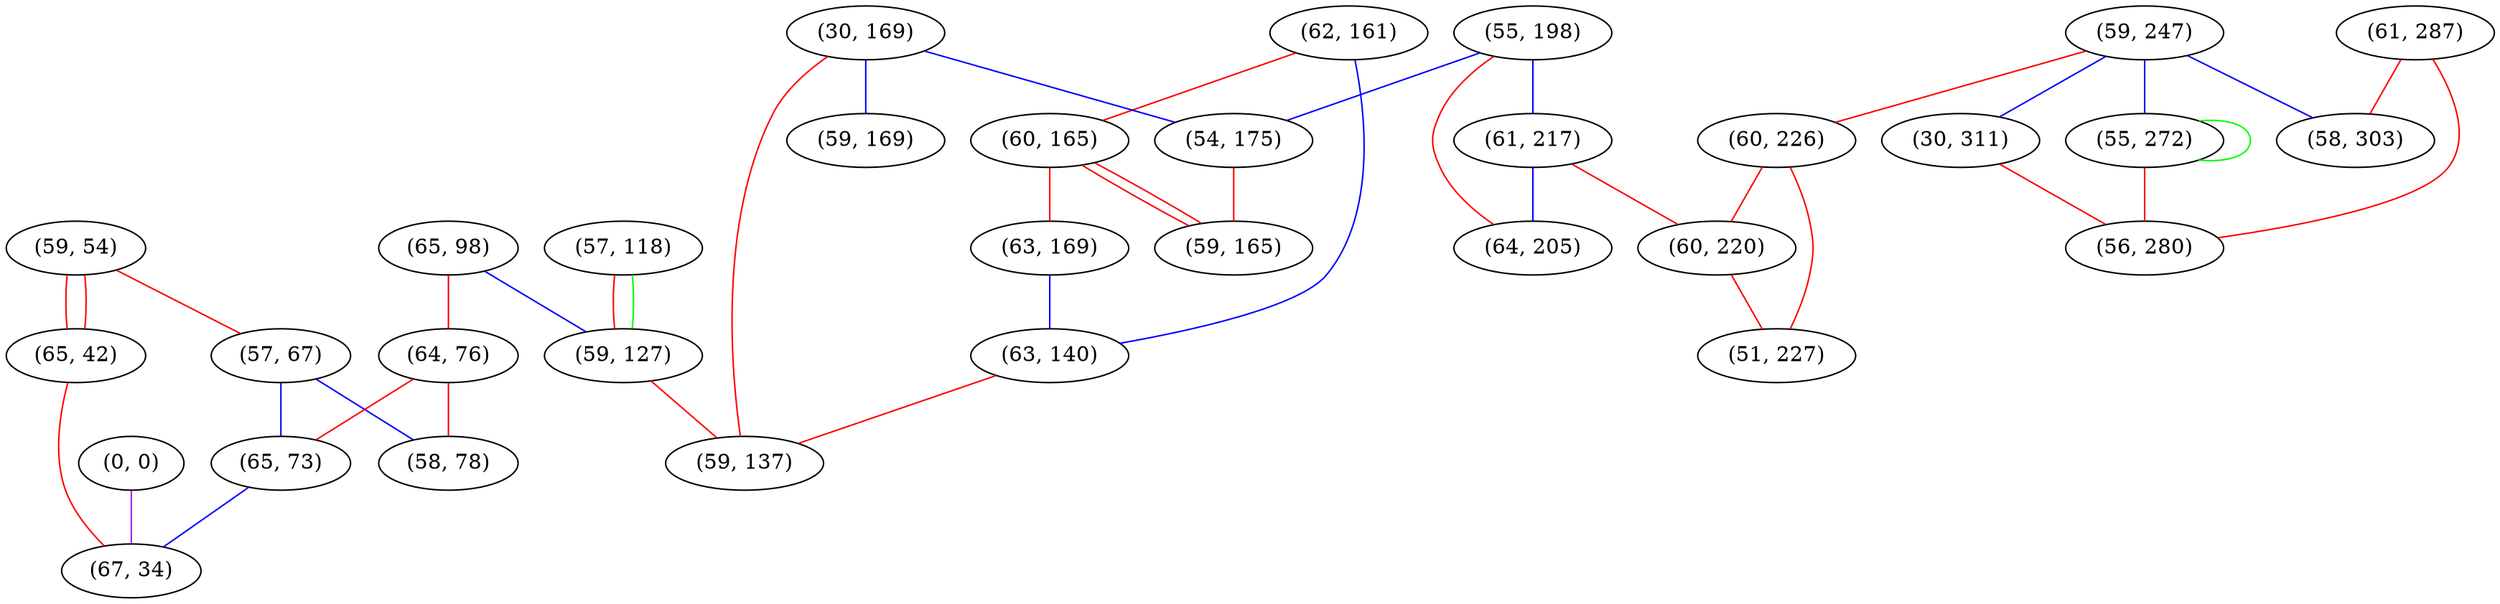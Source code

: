 graph "" {
"(65, 98)";
"(62, 161)";
"(59, 247)";
"(30, 169)";
"(30, 311)";
"(0, 0)";
"(55, 198)";
"(59, 169)";
"(59, 54)";
"(60, 226)";
"(61, 217)";
"(57, 67)";
"(57, 118)";
"(60, 165)";
"(61, 287)";
"(63, 169)";
"(60, 220)";
"(54, 175)";
"(64, 76)";
"(63, 140)";
"(65, 73)";
"(65, 42)";
"(59, 127)";
"(58, 303)";
"(67, 34)";
"(58, 78)";
"(55, 272)";
"(64, 205)";
"(56, 280)";
"(51, 227)";
"(59, 165)";
"(59, 137)";
"(65, 98)" -- "(59, 127)"  [color=blue, key=0, weight=3];
"(65, 98)" -- "(64, 76)"  [color=red, key=0, weight=1];
"(62, 161)" -- "(60, 165)"  [color=red, key=0, weight=1];
"(62, 161)" -- "(63, 140)"  [color=blue, key=0, weight=3];
"(59, 247)" -- "(58, 303)"  [color=blue, key=0, weight=3];
"(59, 247)" -- "(60, 226)"  [color=red, key=0, weight=1];
"(59, 247)" -- "(30, 311)"  [color=blue, key=0, weight=3];
"(59, 247)" -- "(55, 272)"  [color=blue, key=0, weight=3];
"(30, 169)" -- "(59, 137)"  [color=red, key=0, weight=1];
"(30, 169)" -- "(54, 175)"  [color=blue, key=0, weight=3];
"(30, 169)" -- "(59, 169)"  [color=blue, key=0, weight=3];
"(30, 311)" -- "(56, 280)"  [color=red, key=0, weight=1];
"(0, 0)" -- "(67, 34)"  [color=purple, key=0, weight=4];
"(55, 198)" -- "(54, 175)"  [color=blue, key=0, weight=3];
"(55, 198)" -- "(64, 205)"  [color=red, key=0, weight=1];
"(55, 198)" -- "(61, 217)"  [color=blue, key=0, weight=3];
"(59, 54)" -- "(65, 42)"  [color=red, key=0, weight=1];
"(59, 54)" -- "(65, 42)"  [color=red, key=1, weight=1];
"(59, 54)" -- "(57, 67)"  [color=red, key=0, weight=1];
"(60, 226)" -- "(60, 220)"  [color=red, key=0, weight=1];
"(60, 226)" -- "(51, 227)"  [color=red, key=0, weight=1];
"(61, 217)" -- "(60, 220)"  [color=red, key=0, weight=1];
"(61, 217)" -- "(64, 205)"  [color=blue, key=0, weight=3];
"(57, 67)" -- "(58, 78)"  [color=blue, key=0, weight=3];
"(57, 67)" -- "(65, 73)"  [color=blue, key=0, weight=3];
"(57, 118)" -- "(59, 127)"  [color=red, key=0, weight=1];
"(57, 118)" -- "(59, 127)"  [color=green, key=1, weight=2];
"(60, 165)" -- "(63, 169)"  [color=red, key=0, weight=1];
"(60, 165)" -- "(59, 165)"  [color=red, key=0, weight=1];
"(60, 165)" -- "(59, 165)"  [color=red, key=1, weight=1];
"(61, 287)" -- "(58, 303)"  [color=red, key=0, weight=1];
"(61, 287)" -- "(56, 280)"  [color=red, key=0, weight=1];
"(63, 169)" -- "(63, 140)"  [color=blue, key=0, weight=3];
"(60, 220)" -- "(51, 227)"  [color=red, key=0, weight=1];
"(54, 175)" -- "(59, 165)"  [color=red, key=0, weight=1];
"(64, 76)" -- "(58, 78)"  [color=red, key=0, weight=1];
"(64, 76)" -- "(65, 73)"  [color=red, key=0, weight=1];
"(63, 140)" -- "(59, 137)"  [color=red, key=0, weight=1];
"(65, 73)" -- "(67, 34)"  [color=blue, key=0, weight=3];
"(65, 42)" -- "(67, 34)"  [color=red, key=0, weight=1];
"(59, 127)" -- "(59, 137)"  [color=red, key=0, weight=1];
"(55, 272)" -- "(56, 280)"  [color=red, key=0, weight=1];
"(55, 272)" -- "(55, 272)"  [color=green, key=0, weight=2];
}
